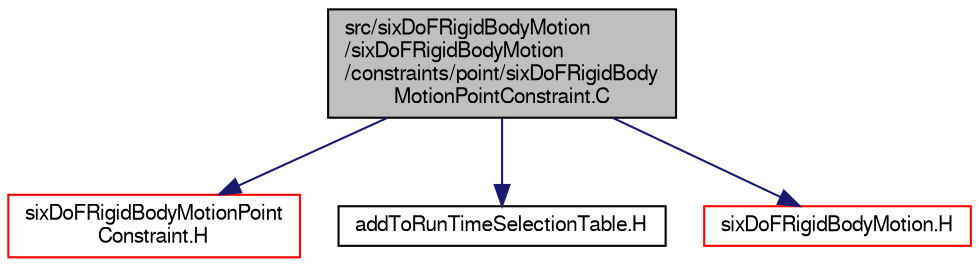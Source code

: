 digraph "src/sixDoFRigidBodyMotion/sixDoFRigidBodyMotion/constraints/point/sixDoFRigidBodyMotionPointConstraint.C"
{
  bgcolor="transparent";
  edge [fontname="FreeSans",fontsize="10",labelfontname="FreeSans",labelfontsize="10"];
  node [fontname="FreeSans",fontsize="10",shape=record];
  Node0 [label="src/sixDoFRigidBodyMotion\l/sixDoFRigidBodyMotion\l/constraints/point/sixDoFRigidBody\lMotionPointConstraint.C",height=0.2,width=0.4,color="black", fillcolor="grey75", style="filled", fontcolor="black"];
  Node0 -> Node1 [color="midnightblue",fontsize="10",style="solid",fontname="FreeSans"];
  Node1 [label="sixDoFRigidBodyMotionPoint\lConstraint.H",height=0.2,width=0.4,color="red",URL="$a14933.html"];
  Node0 -> Node170 [color="midnightblue",fontsize="10",style="solid",fontname="FreeSans"];
  Node170 [label="addToRunTimeSelectionTable.H",height=0.2,width=0.4,color="black",URL="$a09263.html",tooltip="Macros for easy insertion into run-time selection tables. "];
  Node0 -> Node171 [color="midnightblue",fontsize="10",style="solid",fontname="FreeSans"];
  Node171 [label="sixDoFRigidBodyMotion.H",height=0.2,width=0.4,color="red",URL="$a14993.html"];
}
